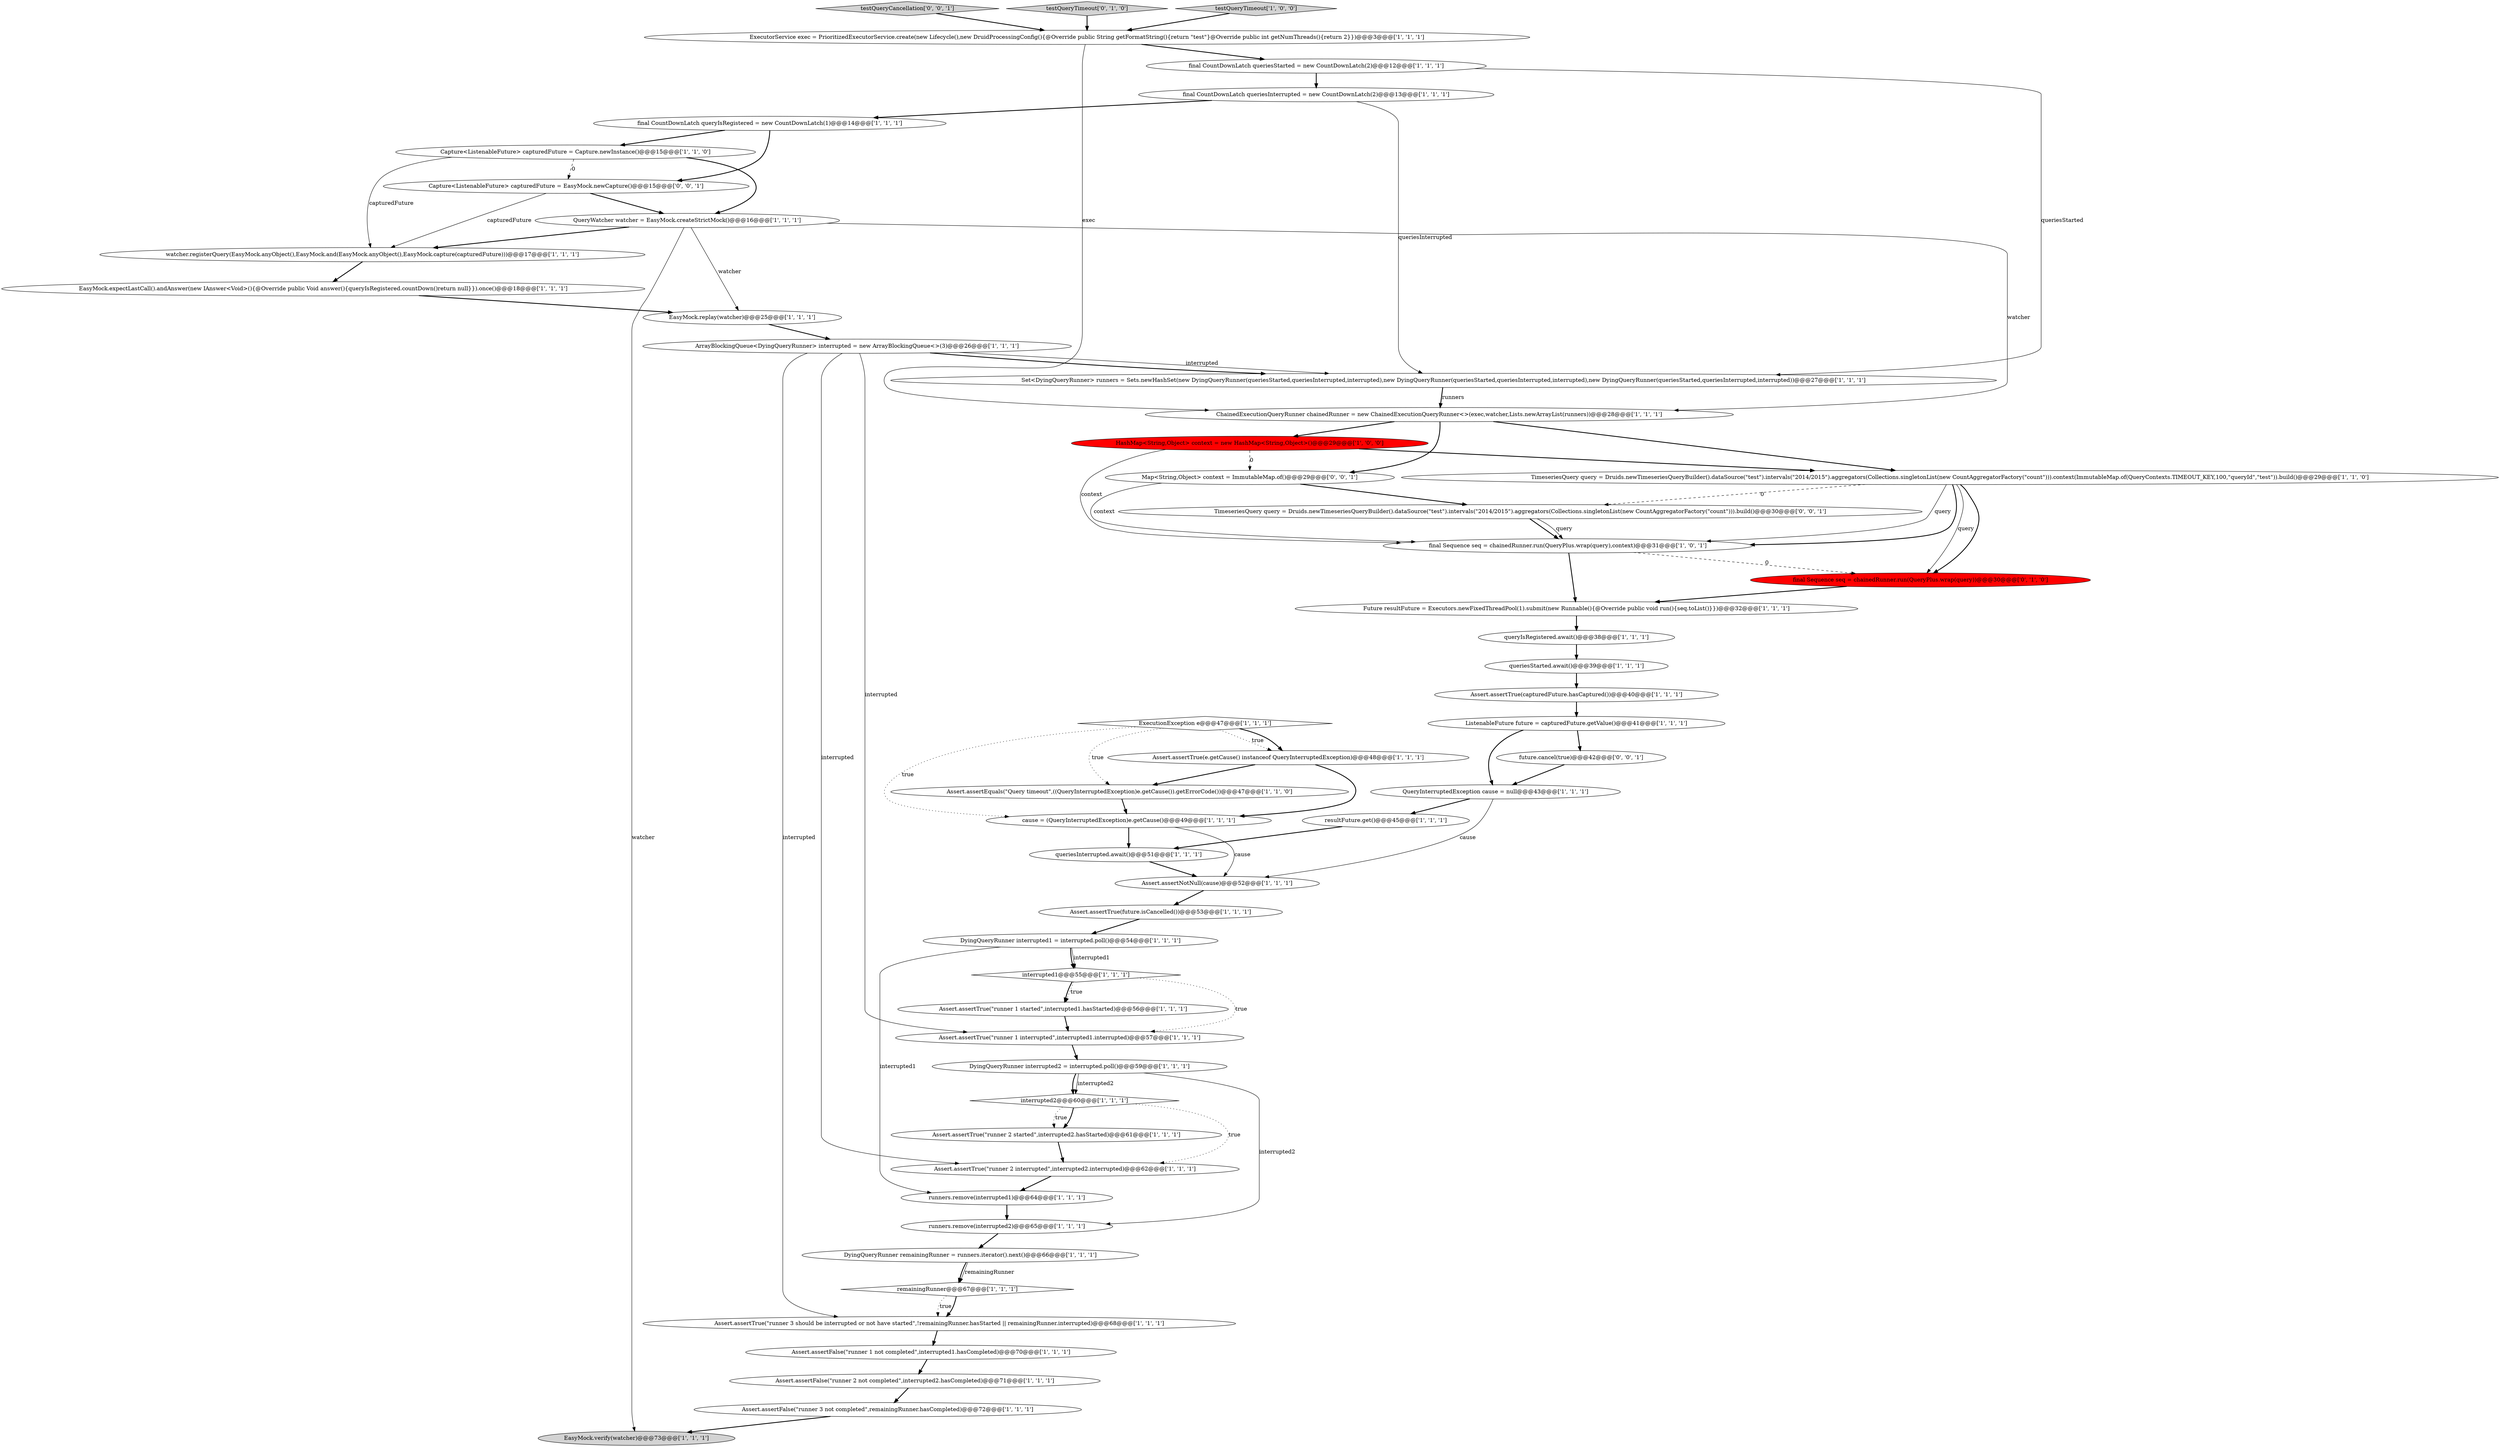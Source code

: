 digraph {
44 [style = filled, label = "final Sequence seq = chainedRunner.run(QueryPlus.wrap(query),context)@@@31@@@['1', '0', '1']", fillcolor = white, shape = ellipse image = "AAA0AAABBB1BBB"];
33 [style = filled, label = "queriesInterrupted.await()@@@51@@@['1', '1', '1']", fillcolor = white, shape = ellipse image = "AAA0AAABBB1BBB"];
42 [style = filled, label = "Assert.assertFalse(\"runner 1 not completed\",interrupted1.hasCompleted)@@@70@@@['1', '1', '1']", fillcolor = white, shape = ellipse image = "AAA0AAABBB1BBB"];
5 [style = filled, label = "ListenableFuture future = capturedFuture.getValue()@@@41@@@['1', '1', '1']", fillcolor = white, shape = ellipse image = "AAA0AAABBB1BBB"];
10 [style = filled, label = "Assert.assertTrue(capturedFuture.hasCaptured())@@@40@@@['1', '1', '1']", fillcolor = white, shape = ellipse image = "AAA0AAABBB1BBB"];
12 [style = filled, label = "interrupted1@@@55@@@['1', '1', '1']", fillcolor = white, shape = diamond image = "AAA0AAABBB1BBB"];
38 [style = filled, label = "Assert.assertFalse(\"runner 2 not completed\",interrupted2.hasCompleted)@@@71@@@['1', '1', '1']", fillcolor = white, shape = ellipse image = "AAA0AAABBB1BBB"];
51 [style = filled, label = "TimeseriesQuery query = Druids.newTimeseriesQueryBuilder().dataSource(\"test\").intervals(\"2014/2015\").aggregators(Collections.singletonList(new CountAggregatorFactory(\"count\"))).build()@@@30@@@['0', '0', '1']", fillcolor = white, shape = ellipse image = "AAA0AAABBB3BBB"];
31 [style = filled, label = "queriesStarted.await()@@@39@@@['1', '1', '1']", fillcolor = white, shape = ellipse image = "AAA0AAABBB1BBB"];
20 [style = filled, label = "Assert.assertTrue(\"runner 1 interrupted\",interrupted1.interrupted)@@@57@@@['1', '1', '1']", fillcolor = white, shape = ellipse image = "AAA0AAABBB1BBB"];
49 [style = filled, label = "Map<String,Object> context = ImmutableMap.of()@@@29@@@['0', '0', '1']", fillcolor = white, shape = ellipse image = "AAA0AAABBB3BBB"];
46 [style = filled, label = "QueryWatcher watcher = EasyMock.createStrictMock()@@@16@@@['1', '1', '1']", fillcolor = white, shape = ellipse image = "AAA0AAABBB1BBB"];
52 [style = filled, label = "testQueryCancellation['0', '0', '1']", fillcolor = lightgray, shape = diamond image = "AAA0AAABBB3BBB"];
16 [style = filled, label = "cause = (QueryInterruptedException)e.getCause()@@@49@@@['1', '1', '1']", fillcolor = white, shape = ellipse image = "AAA0AAABBB1BBB"];
23 [style = filled, label = "Set<DyingQueryRunner> runners = Sets.newHashSet(new DyingQueryRunner(queriesStarted,queriesInterrupted,interrupted),new DyingQueryRunner(queriesStarted,queriesInterrupted,interrupted),new DyingQueryRunner(queriesStarted,queriesInterrupted,interrupted))@@@27@@@['1', '1', '1']", fillcolor = white, shape = ellipse image = "AAA0AAABBB1BBB"];
53 [style = filled, label = "Capture<ListenableFuture> capturedFuture = EasyMock.newCapture()@@@15@@@['0', '0', '1']", fillcolor = white, shape = ellipse image = "AAA0AAABBB3BBB"];
21 [style = filled, label = "Future resultFuture = Executors.newFixedThreadPool(1).submit(new Runnable(){@Override public void run(){seq.toList()}})@@@32@@@['1', '1', '1']", fillcolor = white, shape = ellipse image = "AAA0AAABBB1BBB"];
0 [style = filled, label = "ArrayBlockingQueue<DyingQueryRunner> interrupted = new ArrayBlockingQueue<>(3)@@@26@@@['1', '1', '1']", fillcolor = white, shape = ellipse image = "AAA0AAABBB1BBB"];
24 [style = filled, label = "watcher.registerQuery(EasyMock.anyObject(),EasyMock.and(EasyMock.anyObject(),EasyMock.capture(capturedFuture)))@@@17@@@['1', '1', '1']", fillcolor = white, shape = ellipse image = "AAA0AAABBB1BBB"];
22 [style = filled, label = "final CountDownLatch queriesStarted = new CountDownLatch(2)@@@12@@@['1', '1', '1']", fillcolor = white, shape = ellipse image = "AAA0AAABBB1BBB"];
26 [style = filled, label = "Assert.assertTrue(\"runner 2 interrupted\",interrupted2.interrupted)@@@62@@@['1', '1', '1']", fillcolor = white, shape = ellipse image = "AAA0AAABBB1BBB"];
32 [style = filled, label = "Assert.assertNotNull(cause)@@@52@@@['1', '1', '1']", fillcolor = white, shape = ellipse image = "AAA0AAABBB1BBB"];
34 [style = filled, label = "HashMap<String,Object> context = new HashMap<String,Object>()@@@29@@@['1', '0', '0']", fillcolor = red, shape = ellipse image = "AAA1AAABBB1BBB"];
35 [style = filled, label = "Assert.assertTrue(future.isCancelled())@@@53@@@['1', '1', '1']", fillcolor = white, shape = ellipse image = "AAA0AAABBB1BBB"];
19 [style = filled, label = "DyingQueryRunner remainingRunner = runners.iterator().next()@@@66@@@['1', '1', '1']", fillcolor = white, shape = ellipse image = "AAA0AAABBB1BBB"];
14 [style = filled, label = "EasyMock.expectLastCall().andAnswer(new IAnswer<Void>(){@Override public Void answer(){queryIsRegistered.countDown()return null}}).once()@@@18@@@['1', '1', '1']", fillcolor = white, shape = ellipse image = "AAA0AAABBB1BBB"];
17 [style = filled, label = "EasyMock.verify(watcher)@@@73@@@['1', '1', '1']", fillcolor = lightgray, shape = ellipse image = "AAA0AAABBB1BBB"];
2 [style = filled, label = "ExecutorService exec = PrioritizedExecutorService.create(new Lifecycle(),new DruidProcessingConfig(){@Override public String getFormatString(){return \"test\"}@Override public int getNumThreads(){return 2}})@@@3@@@['1', '1', '1']", fillcolor = white, shape = ellipse image = "AAA0AAABBB1BBB"];
43 [style = filled, label = "runners.remove(interrupted2)@@@65@@@['1', '1', '1']", fillcolor = white, shape = ellipse image = "AAA0AAABBB1BBB"];
18 [style = filled, label = "ChainedExecutionQueryRunner chainedRunner = new ChainedExecutionQueryRunner<>(exec,watcher,Lists.newArrayList(runners))@@@28@@@['1', '1', '1']", fillcolor = white, shape = ellipse image = "AAA0AAABBB1BBB"];
6 [style = filled, label = "EasyMock.replay(watcher)@@@25@@@['1', '1', '1']", fillcolor = white, shape = ellipse image = "AAA0AAABBB1BBB"];
39 [style = filled, label = "Assert.assertTrue(e.getCause() instanceof QueryInterruptedException)@@@48@@@['1', '1', '1']", fillcolor = white, shape = ellipse image = "AAA0AAABBB1BBB"];
37 [style = filled, label = "runners.remove(interrupted1)@@@64@@@['1', '1', '1']", fillcolor = white, shape = ellipse image = "AAA0AAABBB1BBB"];
29 [style = filled, label = "Assert.assertTrue(\"runner 2 started\",interrupted2.hasStarted)@@@61@@@['1', '1', '1']", fillcolor = white, shape = ellipse image = "AAA0AAABBB1BBB"];
30 [style = filled, label = "ExecutionException e@@@47@@@['1', '1', '1']", fillcolor = white, shape = diamond image = "AAA0AAABBB1BBB"];
50 [style = filled, label = "future.cancel(true)@@@42@@@['0', '0', '1']", fillcolor = white, shape = ellipse image = "AAA0AAABBB3BBB"];
41 [style = filled, label = "Assert.assertTrue(\"runner 1 started\",interrupted1.hasStarted)@@@56@@@['1', '1', '1']", fillcolor = white, shape = ellipse image = "AAA0AAABBB1BBB"];
3 [style = filled, label = "DyingQueryRunner interrupted2 = interrupted.poll()@@@59@@@['1', '1', '1']", fillcolor = white, shape = ellipse image = "AAA0AAABBB1BBB"];
8 [style = filled, label = "final CountDownLatch queryIsRegistered = new CountDownLatch(1)@@@14@@@['1', '1', '1']", fillcolor = white, shape = ellipse image = "AAA0AAABBB1BBB"];
9 [style = filled, label = "TimeseriesQuery query = Druids.newTimeseriesQueryBuilder().dataSource(\"test\").intervals(\"2014/2015\").aggregators(Collections.singletonList(new CountAggregatorFactory(\"count\"))).context(ImmutableMap.of(QueryContexts.TIMEOUT_KEY,100,\"queryId\",\"test\")).build()@@@29@@@['1', '1', '0']", fillcolor = white, shape = ellipse image = "AAA0AAABBB1BBB"];
48 [style = filled, label = "final Sequence seq = chainedRunner.run(QueryPlus.wrap(query))@@@30@@@['0', '1', '0']", fillcolor = red, shape = ellipse image = "AAA1AAABBB2BBB"];
40 [style = filled, label = "Assert.assertTrue(\"runner 3 should be interrupted or not have started\",!remainingRunner.hasStarted || remainingRunner.interrupted)@@@68@@@['1', '1', '1']", fillcolor = white, shape = ellipse image = "AAA0AAABBB1BBB"];
27 [style = filled, label = "remainingRunner@@@67@@@['1', '1', '1']", fillcolor = white, shape = diamond image = "AAA0AAABBB1BBB"];
45 [style = filled, label = "DyingQueryRunner interrupted1 = interrupted.poll()@@@54@@@['1', '1', '1']", fillcolor = white, shape = ellipse image = "AAA0AAABBB1BBB"];
4 [style = filled, label = "Assert.assertFalse(\"runner 3 not completed\",remainingRunner.hasCompleted)@@@72@@@['1', '1', '1']", fillcolor = white, shape = ellipse image = "AAA0AAABBB1BBB"];
47 [style = filled, label = "testQueryTimeout['0', '1', '0']", fillcolor = lightgray, shape = diamond image = "AAA0AAABBB2BBB"];
36 [style = filled, label = "QueryInterruptedException cause = null@@@43@@@['1', '1', '1']", fillcolor = white, shape = ellipse image = "AAA0AAABBB1BBB"];
13 [style = filled, label = "final CountDownLatch queriesInterrupted = new CountDownLatch(2)@@@13@@@['1', '1', '1']", fillcolor = white, shape = ellipse image = "AAA0AAABBB1BBB"];
1 [style = filled, label = "Assert.assertEquals(\"Query timeout\",((QueryInterruptedException)e.getCause()).getErrorCode())@@@47@@@['1', '1', '0']", fillcolor = white, shape = ellipse image = "AAA0AAABBB1BBB"];
11 [style = filled, label = "resultFuture.get()@@@45@@@['1', '1', '1']", fillcolor = white, shape = ellipse image = "AAA0AAABBB1BBB"];
7 [style = filled, label = "testQueryTimeout['1', '0', '0']", fillcolor = lightgray, shape = diamond image = "AAA0AAABBB1BBB"];
28 [style = filled, label = "Capture<ListenableFuture> capturedFuture = Capture.newInstance()@@@15@@@['1', '1', '0']", fillcolor = white, shape = ellipse image = "AAA0AAABBB1BBB"];
25 [style = filled, label = "interrupted2@@@60@@@['1', '1', '1']", fillcolor = white, shape = diamond image = "AAA0AAABBB1BBB"];
15 [style = filled, label = "queryIsRegistered.await()@@@38@@@['1', '1', '1']", fillcolor = white, shape = ellipse image = "AAA0AAABBB1BBB"];
32->35 [style = bold, label=""];
53->24 [style = solid, label="capturedFuture"];
34->9 [style = bold, label=""];
21->15 [style = bold, label=""];
38->4 [style = bold, label=""];
49->51 [style = bold, label=""];
9->48 [style = solid, label="query"];
25->29 [style = bold, label=""];
25->29 [style = dotted, label="true"];
46->17 [style = solid, label="watcher"];
41->20 [style = bold, label=""];
36->11 [style = bold, label=""];
43->19 [style = bold, label=""];
45->12 [style = solid, label="interrupted1"];
13->23 [style = solid, label="queriesInterrupted"];
0->23 [style = solid, label="interrupted"];
37->43 [style = bold, label=""];
18->49 [style = bold, label=""];
12->20 [style = dotted, label="true"];
48->21 [style = bold, label=""];
11->33 [style = bold, label=""];
35->45 [style = bold, label=""];
30->39 [style = dotted, label="true"];
5->36 [style = bold, label=""];
8->53 [style = bold, label=""];
22->13 [style = bold, label=""];
45->37 [style = solid, label="interrupted1"];
8->28 [style = bold, label=""];
44->21 [style = bold, label=""];
16->32 [style = solid, label="cause"];
46->24 [style = bold, label=""];
51->44 [style = bold, label=""];
3->43 [style = solid, label="interrupted2"];
9->48 [style = bold, label=""];
20->3 [style = bold, label=""];
0->40 [style = solid, label="interrupted"];
0->26 [style = solid, label="interrupted"];
0->20 [style = solid, label="interrupted"];
29->26 [style = bold, label=""];
12->41 [style = bold, label=""];
0->23 [style = bold, label=""];
22->23 [style = solid, label="queriesStarted"];
15->31 [style = bold, label=""];
16->33 [style = bold, label=""];
1->16 [style = bold, label=""];
7->2 [style = bold, label=""];
9->44 [style = bold, label=""];
47->2 [style = bold, label=""];
18->9 [style = bold, label=""];
26->37 [style = bold, label=""];
14->6 [style = bold, label=""];
42->38 [style = bold, label=""];
25->26 [style = dotted, label="true"];
34->49 [style = dashed, label="0"];
27->40 [style = dotted, label="true"];
39->16 [style = bold, label=""];
4->17 [style = bold, label=""];
19->27 [style = solid, label="remainingRunner"];
18->34 [style = bold, label=""];
2->18 [style = solid, label="exec"];
44->48 [style = dashed, label="0"];
12->41 [style = dotted, label="true"];
9->51 [style = dashed, label="0"];
53->46 [style = bold, label=""];
10->5 [style = bold, label=""];
31->10 [style = bold, label=""];
39->1 [style = bold, label=""];
33->32 [style = bold, label=""];
23->18 [style = bold, label=""];
30->1 [style = dotted, label="true"];
23->18 [style = solid, label="runners"];
28->53 [style = dashed, label="0"];
3->25 [style = bold, label=""];
51->44 [style = solid, label="query"];
36->32 [style = solid, label="cause"];
6->0 [style = bold, label=""];
52->2 [style = bold, label=""];
46->18 [style = solid, label="watcher"];
24->14 [style = bold, label=""];
45->12 [style = bold, label=""];
28->46 [style = bold, label=""];
49->44 [style = solid, label="context"];
46->6 [style = solid, label="watcher"];
30->16 [style = dotted, label="true"];
50->36 [style = bold, label=""];
19->27 [style = bold, label=""];
34->44 [style = solid, label="context"];
30->39 [style = bold, label=""];
27->40 [style = bold, label=""];
28->24 [style = solid, label="capturedFuture"];
13->8 [style = bold, label=""];
2->22 [style = bold, label=""];
5->50 [style = bold, label=""];
3->25 [style = solid, label="interrupted2"];
40->42 [style = bold, label=""];
9->44 [style = solid, label="query"];
}
